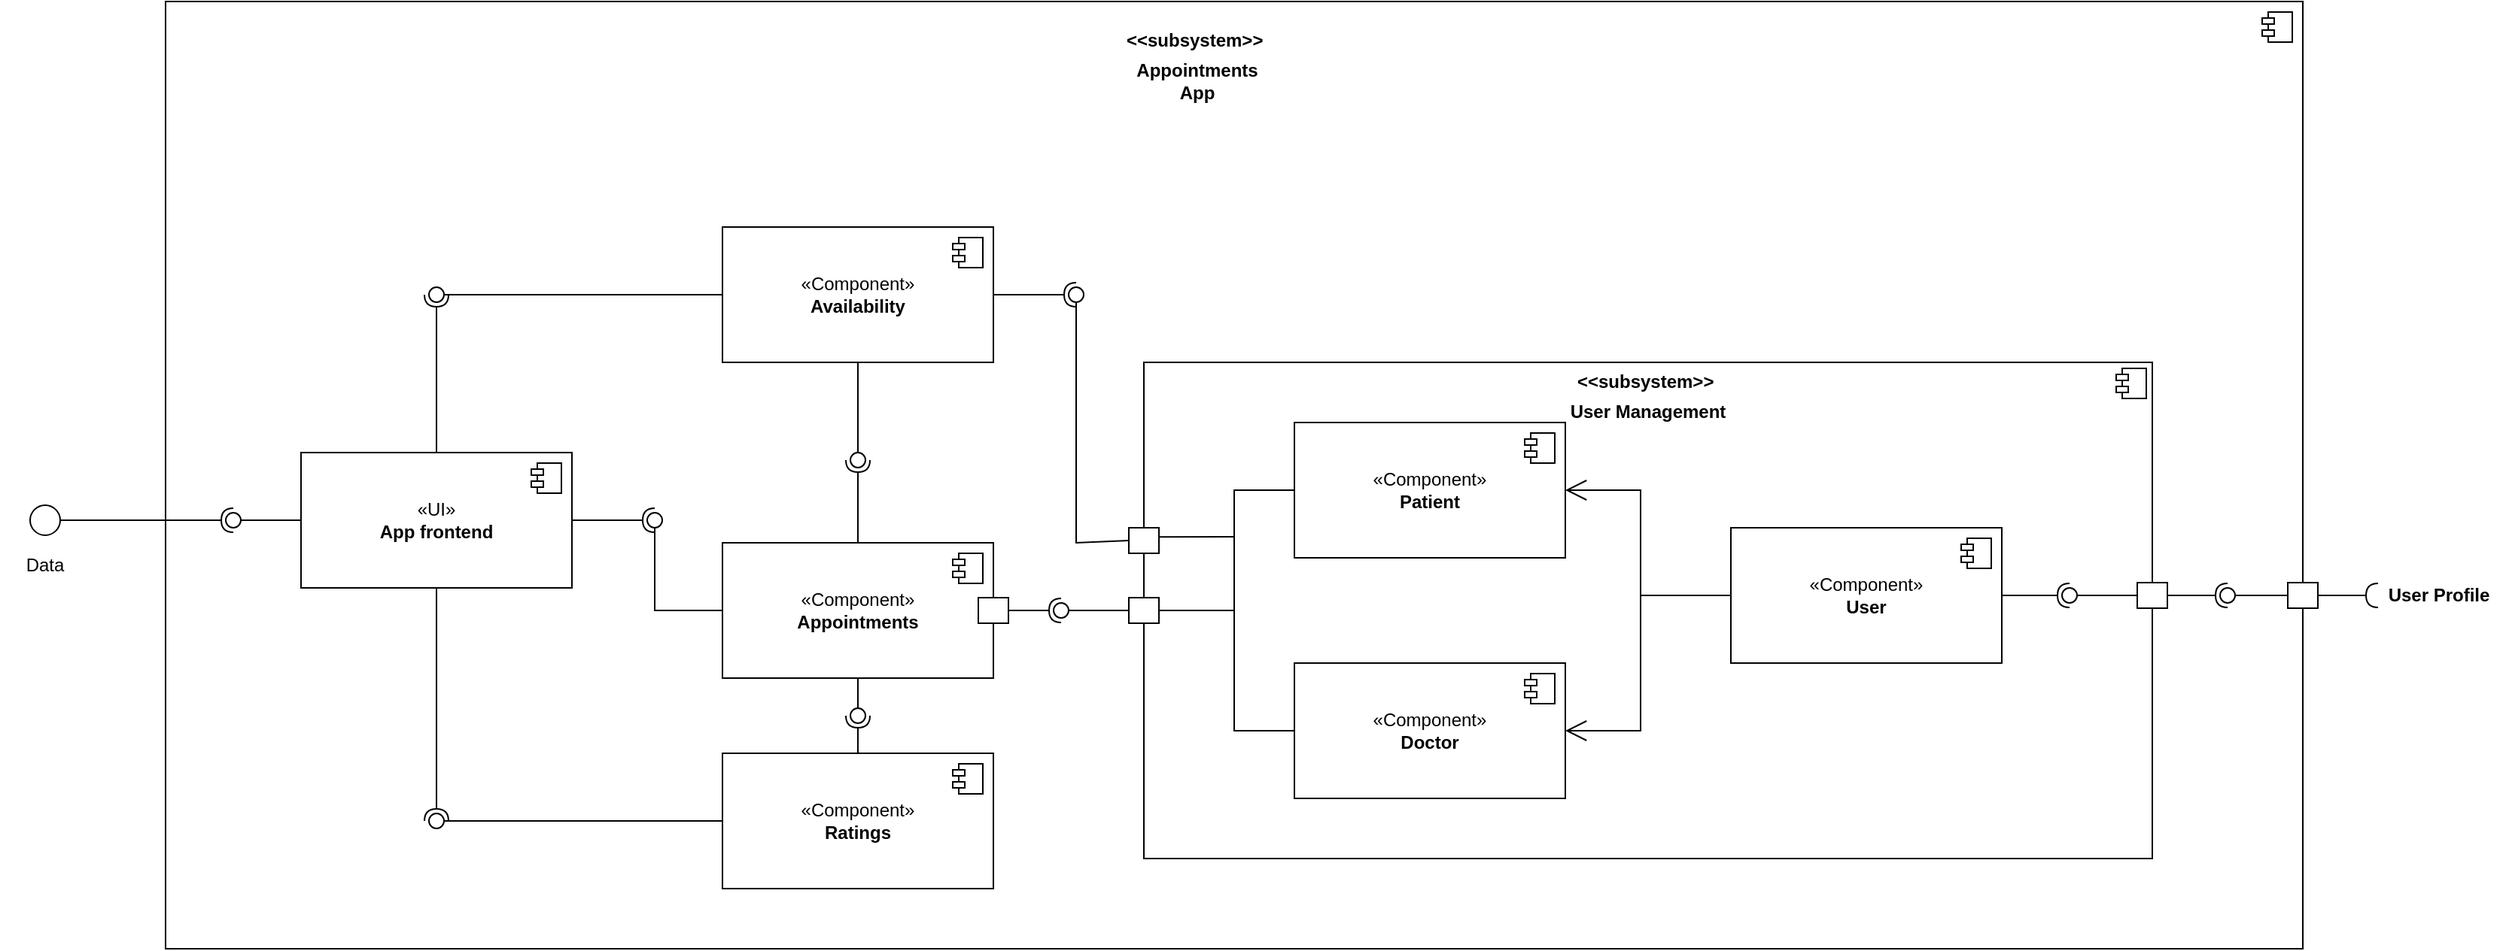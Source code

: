 <mxfile version="27.0.5">
  <diagram name="Page-1" id="4rgMZcu47bZPyOpnWGqP">
    <mxGraphModel dx="1676" dy="1753" grid="1" gridSize="10" guides="1" tooltips="1" connect="1" arrows="1" fold="1" page="1" pageScale="1" pageWidth="827" pageHeight="1169" math="0" shadow="0">
      <root>
        <mxCell id="0" />
        <mxCell id="1" parent="0" />
        <mxCell id="istF8mxj8MWislgcNOOp-47" value="" style="html=1;dropTarget=0;whiteSpace=wrap;" vertex="1" parent="1">
          <mxGeometry x="-530" y="-100" width="1420" height="630" as="geometry" />
        </mxCell>
        <mxCell id="istF8mxj8MWislgcNOOp-48" value="" style="shape=module;jettyWidth=8;jettyHeight=4;" vertex="1" parent="istF8mxj8MWislgcNOOp-47">
          <mxGeometry x="1" width="20" height="20" relative="1" as="geometry">
            <mxPoint x="-27" y="7" as="offset" />
          </mxGeometry>
        </mxCell>
        <mxCell id="istF8mxj8MWislgcNOOp-2" value="&lt;p style=&quot;margin:0px;margin-top:6px;text-align:center;&quot;&gt;&lt;b&gt;&amp;lt;&amp;lt;subsystem&amp;gt;&amp;gt;&amp;nbsp;&lt;/b&gt;&lt;/p&gt;&lt;p style=&quot;margin:0px;margin-top:6px;text-align:center;&quot;&gt;&lt;b&gt;User Management&lt;/b&gt;&lt;/p&gt;" style="align=left;overflow=fill;html=1;dropTarget=0;whiteSpace=wrap;" vertex="1" parent="1">
          <mxGeometry x="120" y="140" width="670" height="330" as="geometry" />
        </mxCell>
        <mxCell id="istF8mxj8MWislgcNOOp-3" value="" style="shape=component;jettyWidth=8;jettyHeight=4;" vertex="1" parent="istF8mxj8MWislgcNOOp-2">
          <mxGeometry x="1" width="20" height="20" relative="1" as="geometry">
            <mxPoint x="-24" y="4" as="offset" />
          </mxGeometry>
        </mxCell>
        <mxCell id="istF8mxj8MWislgcNOOp-6" value="«Component»&lt;br&gt;&lt;b&gt;User&lt;/b&gt;" style="html=1;dropTarget=0;whiteSpace=wrap;" vertex="1" parent="1">
          <mxGeometry x="510" y="250" width="180" height="90" as="geometry" />
        </mxCell>
        <mxCell id="istF8mxj8MWislgcNOOp-7" value="" style="shape=module;jettyWidth=8;jettyHeight=4;" vertex="1" parent="istF8mxj8MWislgcNOOp-6">
          <mxGeometry x="1" width="20" height="20" relative="1" as="geometry">
            <mxPoint x="-27" y="7" as="offset" />
          </mxGeometry>
        </mxCell>
        <mxCell id="istF8mxj8MWislgcNOOp-8" value="«Component»&lt;br&gt;&lt;b&gt;Doctor&lt;/b&gt;" style="html=1;dropTarget=0;whiteSpace=wrap;" vertex="1" parent="1">
          <mxGeometry x="220" y="340" width="180" height="90" as="geometry" />
        </mxCell>
        <mxCell id="istF8mxj8MWislgcNOOp-9" value="" style="shape=module;jettyWidth=8;jettyHeight=4;" vertex="1" parent="istF8mxj8MWislgcNOOp-8">
          <mxGeometry x="1" width="20" height="20" relative="1" as="geometry">
            <mxPoint x="-27" y="7" as="offset" />
          </mxGeometry>
        </mxCell>
        <mxCell id="istF8mxj8MWislgcNOOp-12" value="«Component»&lt;br&gt;&lt;b&gt;Patient&lt;/b&gt;" style="html=1;dropTarget=0;whiteSpace=wrap;" vertex="1" parent="1">
          <mxGeometry x="220" y="180" width="180" height="90" as="geometry" />
        </mxCell>
        <mxCell id="istF8mxj8MWislgcNOOp-13" value="" style="shape=module;jettyWidth=8;jettyHeight=4;" vertex="1" parent="istF8mxj8MWislgcNOOp-12">
          <mxGeometry x="1" width="20" height="20" relative="1" as="geometry">
            <mxPoint x="-27" y="7" as="offset" />
          </mxGeometry>
        </mxCell>
        <mxCell id="istF8mxj8MWislgcNOOp-14" value="" style="rounded=0;orthogonalLoop=1;jettySize=auto;html=1;endArrow=halfCircle;endFill=0;endSize=6;strokeWidth=1;sketch=0;fontSize=12;curved=1;exitX=1;exitY=0.5;exitDx=0;exitDy=0;entryX=0;entryY=0.5;entryDx=0;entryDy=0;" edge="1" target="istF8mxj8MWislgcNOOp-16" parent="1" source="istF8mxj8MWislgcNOOp-49">
          <mxGeometry relative="1" as="geometry">
            <mxPoint x="535" y="285" as="sourcePoint" />
            <mxPoint x="850" y="295" as="targetPoint" />
          </mxGeometry>
        </mxCell>
        <mxCell id="istF8mxj8MWislgcNOOp-15" value="" style="ellipse;whiteSpace=wrap;html=1;align=center;aspect=fixed;fillColor=none;strokeColor=none;resizable=0;perimeter=centerPerimeter;rotatable=0;allowArrows=0;points=[];outlineConnect=1;" vertex="1" parent="1">
          <mxGeometry x="510" y="280" width="10" height="10" as="geometry" />
        </mxCell>
        <mxCell id="istF8mxj8MWislgcNOOp-16" value="User Profile" style="text;align=center;fontStyle=1;verticalAlign=middle;spacingLeft=3;spacingRight=3;strokeColor=none;rotatable=0;points=[[0,0.5],[1,0.5]];portConstraint=eastwest;html=1;" vertex="1" parent="1">
          <mxGeometry x="940" y="282" width="80" height="26" as="geometry" />
        </mxCell>
        <mxCell id="istF8mxj8MWislgcNOOp-18" value="" style="rounded=0;whiteSpace=wrap;html=1;" vertex="1" parent="1">
          <mxGeometry x="780" y="286.5" width="20" height="17" as="geometry" />
        </mxCell>
        <mxCell id="istF8mxj8MWislgcNOOp-28" value="" style="rounded=0;orthogonalLoop=1;jettySize=auto;html=1;endArrow=halfCircle;endFill=0;endSize=6;strokeWidth=1;sketch=0;exitX=1;exitY=0.5;exitDx=0;exitDy=0;" edge="1" target="istF8mxj8MWislgcNOOp-30" parent="1" source="istF8mxj8MWislgcNOOp-6">
          <mxGeometry relative="1" as="geometry">
            <mxPoint x="740" y="285" as="sourcePoint" />
          </mxGeometry>
        </mxCell>
        <mxCell id="istF8mxj8MWislgcNOOp-29" value="" style="rounded=0;orthogonalLoop=1;jettySize=auto;html=1;endArrow=oval;endFill=0;sketch=0;sourcePerimeterSpacing=0;targetPerimeterSpacing=0;endSize=10;exitX=0;exitY=0.5;exitDx=0;exitDy=0;" edge="1" target="istF8mxj8MWislgcNOOp-30" parent="1" source="istF8mxj8MWislgcNOOp-18">
          <mxGeometry relative="1" as="geometry">
            <mxPoint x="700" y="285" as="sourcePoint" />
          </mxGeometry>
        </mxCell>
        <mxCell id="istF8mxj8MWislgcNOOp-30" value="" style="ellipse;whiteSpace=wrap;html=1;align=center;aspect=fixed;fillColor=none;strokeColor=none;resizable=0;perimeter=centerPerimeter;rotatable=0;allowArrows=0;points=[];outlineConnect=1;" vertex="1" parent="1">
          <mxGeometry x="730" y="290" width="10" height="10" as="geometry" />
        </mxCell>
        <mxCell id="istF8mxj8MWislgcNOOp-37" value="" style="endArrow=open;endFill=1;endSize=12;html=1;rounded=0;entryX=1;entryY=0.5;entryDx=0;entryDy=0;exitX=0;exitY=0.5;exitDx=0;exitDy=0;" edge="1" parent="1" source="istF8mxj8MWislgcNOOp-6" target="istF8mxj8MWislgcNOOp-12">
          <mxGeometry width="160" relative="1" as="geometry">
            <mxPoint x="420" y="280" as="sourcePoint" />
            <mxPoint x="580" y="280" as="targetPoint" />
            <Array as="points">
              <mxPoint x="450" y="295" />
              <mxPoint x="450" y="225" />
            </Array>
          </mxGeometry>
        </mxCell>
        <mxCell id="istF8mxj8MWislgcNOOp-38" value="" style="endArrow=open;endFill=1;endSize=12;html=1;rounded=0;entryX=1;entryY=0.5;entryDx=0;entryDy=0;exitX=0;exitY=0.5;exitDx=0;exitDy=0;" edge="1" parent="1" source="istF8mxj8MWislgcNOOp-6" target="istF8mxj8MWislgcNOOp-8">
          <mxGeometry width="160" relative="1" as="geometry">
            <mxPoint x="420" y="280" as="sourcePoint" />
            <mxPoint x="580" y="280" as="targetPoint" />
            <Array as="points">
              <mxPoint x="450" y="295" />
              <mxPoint x="450" y="385" />
            </Array>
          </mxGeometry>
        </mxCell>
        <mxCell id="istF8mxj8MWislgcNOOp-45" value="" style="rounded=0;orthogonalLoop=1;jettySize=auto;html=1;endArrow=halfCircle;endFill=0;endSize=6;strokeWidth=1;sketch=0;exitX=0;exitY=0.5;exitDx=0;exitDy=0;" edge="1" parent="1" source="istF8mxj8MWislgcNOOp-2" target="istF8mxj8MWislgcNOOp-44">
          <mxGeometry relative="1" as="geometry">
            <mxPoint x="120" y="305" as="sourcePoint" />
            <mxPoint x="155" y="305" as="targetPoint" />
          </mxGeometry>
        </mxCell>
        <mxCell id="istF8mxj8MWislgcNOOp-44" value="" style="rounded=0;whiteSpace=wrap;html=1;" vertex="1" parent="1">
          <mxGeometry x="110" y="296.5" width="20" height="17" as="geometry" />
        </mxCell>
        <mxCell id="istF8mxj8MWislgcNOOp-46" value="" style="endArrow=none;html=1;rounded=0;exitX=0;exitY=0.5;exitDx=0;exitDy=0;entryX=1;entryY=0.5;entryDx=0;entryDy=0;" edge="1" parent="1" source="istF8mxj8MWislgcNOOp-8" target="istF8mxj8MWislgcNOOp-44">
          <mxGeometry width="50" height="50" relative="1" as="geometry">
            <mxPoint x="420" y="330" as="sourcePoint" />
            <mxPoint x="180" y="305" as="targetPoint" />
            <Array as="points">
              <mxPoint x="180" y="385" />
              <mxPoint x="180" y="305" />
            </Array>
          </mxGeometry>
        </mxCell>
        <mxCell id="istF8mxj8MWislgcNOOp-49" value="" style="rounded=0;whiteSpace=wrap;html=1;" vertex="1" parent="1">
          <mxGeometry x="880" y="286.5" width="20" height="17" as="geometry" />
        </mxCell>
        <mxCell id="istF8mxj8MWislgcNOOp-54" value="" style="rounded=0;orthogonalLoop=1;jettySize=auto;html=1;endArrow=halfCircle;endFill=0;endSize=6;strokeWidth=1;sketch=0;exitX=1;exitY=0.5;exitDx=0;exitDy=0;" edge="1" target="istF8mxj8MWislgcNOOp-56" parent="1" source="istF8mxj8MWislgcNOOp-18">
          <mxGeometry relative="1" as="geometry">
            <mxPoint x="860" y="295" as="sourcePoint" />
          </mxGeometry>
        </mxCell>
        <mxCell id="istF8mxj8MWislgcNOOp-55" value="" style="rounded=0;orthogonalLoop=1;jettySize=auto;html=1;endArrow=oval;endFill=0;sketch=0;sourcePerimeterSpacing=0;targetPerimeterSpacing=0;endSize=10;exitX=0;exitY=0.5;exitDx=0;exitDy=0;" edge="1" target="istF8mxj8MWislgcNOOp-56" parent="1" source="istF8mxj8MWislgcNOOp-49">
          <mxGeometry relative="1" as="geometry">
            <mxPoint x="820" y="295" as="sourcePoint" />
          </mxGeometry>
        </mxCell>
        <mxCell id="istF8mxj8MWislgcNOOp-56" value="" style="ellipse;whiteSpace=wrap;html=1;align=center;aspect=fixed;fillColor=none;strokeColor=none;resizable=0;perimeter=centerPerimeter;rotatable=0;allowArrows=0;points=[];outlineConnect=1;" vertex="1" parent="1">
          <mxGeometry x="835" y="290" width="10" height="10" as="geometry" />
        </mxCell>
        <mxCell id="istF8mxj8MWislgcNOOp-57" value="" style="rounded=0;orthogonalLoop=1;jettySize=auto;html=1;endArrow=halfCircle;endFill=0;endSize=6;strokeWidth=1;sketch=0;exitX=1;exitY=0.5;exitDx=0;exitDy=0;" edge="1" target="istF8mxj8MWislgcNOOp-59" parent="1" source="istF8mxj8MWislgcNOOp-62">
          <mxGeometry relative="1" as="geometry">
            <mxPoint x="20" y="305" as="sourcePoint" />
          </mxGeometry>
        </mxCell>
        <mxCell id="istF8mxj8MWislgcNOOp-58" value="" style="rounded=0;orthogonalLoop=1;jettySize=auto;html=1;endArrow=oval;endFill=0;sketch=0;sourcePerimeterSpacing=0;targetPerimeterSpacing=0;endSize=10;exitX=0;exitY=0.5;exitDx=0;exitDy=0;" edge="1" target="istF8mxj8MWislgcNOOp-59" parent="1" source="istF8mxj8MWislgcNOOp-44">
          <mxGeometry relative="1" as="geometry">
            <mxPoint x="-110" y="295" as="sourcePoint" />
          </mxGeometry>
        </mxCell>
        <mxCell id="istF8mxj8MWislgcNOOp-59" value="" style="ellipse;whiteSpace=wrap;html=1;align=center;aspect=fixed;fillColor=none;strokeColor=none;resizable=0;perimeter=centerPerimeter;rotatable=0;allowArrows=0;points=[];outlineConnect=1;" vertex="1" parent="1">
          <mxGeometry x="60" y="300" width="10" height="10" as="geometry" />
        </mxCell>
        <mxCell id="istF8mxj8MWislgcNOOp-60" value="«Component»&lt;br&gt;&lt;b&gt;Appointments&lt;/b&gt;" style="html=1;dropTarget=0;whiteSpace=wrap;" vertex="1" parent="1">
          <mxGeometry x="-160" y="260" width="180" height="90" as="geometry" />
        </mxCell>
        <mxCell id="istF8mxj8MWislgcNOOp-61" value="" style="shape=module;jettyWidth=8;jettyHeight=4;" vertex="1" parent="istF8mxj8MWislgcNOOp-60">
          <mxGeometry x="1" width="20" height="20" relative="1" as="geometry">
            <mxPoint x="-27" y="7" as="offset" />
          </mxGeometry>
        </mxCell>
        <mxCell id="istF8mxj8MWislgcNOOp-63" value="" style="rounded=0;orthogonalLoop=1;jettySize=auto;html=1;endArrow=halfCircle;endFill=0;endSize=6;strokeWidth=1;sketch=0;exitX=1;exitY=0.5;exitDx=0;exitDy=0;" edge="1" parent="1" source="istF8mxj8MWislgcNOOp-60" target="istF8mxj8MWislgcNOOp-62">
          <mxGeometry relative="1" as="geometry">
            <mxPoint x="20" y="305" as="sourcePoint" />
            <mxPoint x="65" y="305" as="targetPoint" />
          </mxGeometry>
        </mxCell>
        <mxCell id="istF8mxj8MWislgcNOOp-62" value="" style="rounded=0;whiteSpace=wrap;html=1;" vertex="1" parent="1">
          <mxGeometry x="10" y="296.5" width="20" height="17" as="geometry" />
        </mxCell>
        <mxCell id="istF8mxj8MWislgcNOOp-64" value="&lt;p style=&quot;font-weight: 400; white-space: normal; margin: 6px 0px 0px;&quot;&gt;&lt;b&gt;&amp;lt;&amp;lt;subsystem&amp;gt;&amp;gt;&amp;nbsp;&lt;/b&gt;&lt;/p&gt;&lt;p style=&quot;white-space: normal; margin: 6px 0px 0px;&quot;&gt;Appointments App&lt;/p&gt;" style="text;align=center;fontStyle=1;verticalAlign=middle;spacingLeft=3;spacingRight=3;strokeColor=none;rotatable=0;points=[[0,0.5],[1,0.5]];portConstraint=eastwest;html=1;" vertex="1" parent="1">
          <mxGeometry x="60" y="-80" width="190" height="40" as="geometry" />
        </mxCell>
        <mxCell id="istF8mxj8MWislgcNOOp-65" value="«Component»&lt;br&gt;&lt;b&gt;Availability&lt;/b&gt;" style="html=1;dropTarget=0;whiteSpace=wrap;" vertex="1" parent="1">
          <mxGeometry x="-160" y="50" width="180" height="90" as="geometry" />
        </mxCell>
        <mxCell id="istF8mxj8MWislgcNOOp-66" value="" style="shape=module;jettyWidth=8;jettyHeight=4;" vertex="1" parent="istF8mxj8MWislgcNOOp-65">
          <mxGeometry x="1" width="20" height="20" relative="1" as="geometry">
            <mxPoint x="-27" y="7" as="offset" />
          </mxGeometry>
        </mxCell>
        <mxCell id="istF8mxj8MWislgcNOOp-68" value="" style="rounded=0;orthogonalLoop=1;jettySize=auto;html=1;endArrow=halfCircle;endFill=0;endSize=6;strokeWidth=1;sketch=0;exitX=0.5;exitY=0;exitDx=0;exitDy=0;" edge="1" target="istF8mxj8MWislgcNOOp-70" parent="1" source="istF8mxj8MWislgcNOOp-60">
          <mxGeometry relative="1" as="geometry">
            <mxPoint x="30" y="215" as="sourcePoint" />
          </mxGeometry>
        </mxCell>
        <mxCell id="istF8mxj8MWislgcNOOp-69" value="" style="rounded=0;orthogonalLoop=1;jettySize=auto;html=1;endArrow=oval;endFill=0;sketch=0;sourcePerimeterSpacing=0;targetPerimeterSpacing=0;endSize=10;exitX=0.5;exitY=1;exitDx=0;exitDy=0;" edge="1" target="istF8mxj8MWislgcNOOp-70" parent="1" source="istF8mxj8MWislgcNOOp-65">
          <mxGeometry relative="1" as="geometry">
            <mxPoint x="-10" y="215" as="sourcePoint" />
          </mxGeometry>
        </mxCell>
        <mxCell id="istF8mxj8MWislgcNOOp-70" value="" style="ellipse;whiteSpace=wrap;html=1;align=center;aspect=fixed;fillColor=none;strokeColor=none;resizable=0;perimeter=centerPerimeter;rotatable=0;allowArrows=0;points=[];outlineConnect=1;" vertex="1" parent="1">
          <mxGeometry x="-75" y="200" width="10" height="10" as="geometry" />
        </mxCell>
        <mxCell id="istF8mxj8MWislgcNOOp-71" value="" style="endArrow=none;html=1;rounded=0;entryX=0;entryY=0.5;entryDx=0;entryDy=0;exitX=1;exitY=0.5;exitDx=0;exitDy=0;" edge="1" parent="1" source="istF8mxj8MWislgcNOOp-44" target="istF8mxj8MWislgcNOOp-12">
          <mxGeometry width="50" height="50" relative="1" as="geometry">
            <mxPoint x="40" y="260" as="sourcePoint" />
            <mxPoint x="90" y="210" as="targetPoint" />
            <Array as="points">
              <mxPoint x="180" y="305" />
              <mxPoint x="180" y="225" />
            </Array>
          </mxGeometry>
        </mxCell>
        <mxCell id="istF8mxj8MWislgcNOOp-72" value="" style="endArrow=none;html=1;rounded=0;exitX=-0.001;exitY=0.36;exitDx=0;exitDy=0;exitPerimeter=0;" edge="1" parent="1" source="istF8mxj8MWislgcNOOp-73">
          <mxGeometry width="50" height="50" relative="1" as="geometry">
            <mxPoint x="110" y="280" as="sourcePoint" />
            <mxPoint x="180" y="256" as="targetPoint" />
          </mxGeometry>
        </mxCell>
        <mxCell id="istF8mxj8MWislgcNOOp-74" value="" style="endArrow=none;html=1;rounded=0;exitX=-0.001;exitY=0.36;exitDx=0;exitDy=0;exitPerimeter=0;" edge="1" parent="1" source="istF8mxj8MWislgcNOOp-2" target="istF8mxj8MWislgcNOOp-73">
          <mxGeometry width="50" height="50" relative="1" as="geometry">
            <mxPoint x="119" y="259" as="sourcePoint" />
            <mxPoint x="180" y="260" as="targetPoint" />
          </mxGeometry>
        </mxCell>
        <mxCell id="istF8mxj8MWislgcNOOp-73" value="" style="rounded=0;whiteSpace=wrap;html=1;" vertex="1" parent="1">
          <mxGeometry x="110" y="250" width="20" height="17" as="geometry" />
        </mxCell>
        <mxCell id="istF8mxj8MWislgcNOOp-75" value="" style="rounded=0;orthogonalLoop=1;jettySize=auto;html=1;endArrow=halfCircle;endFill=0;endSize=6;strokeWidth=1;sketch=0;exitX=1;exitY=0.5;exitDx=0;exitDy=0;" edge="1" target="istF8mxj8MWislgcNOOp-77" parent="1" source="istF8mxj8MWislgcNOOp-65">
          <mxGeometry relative="1" as="geometry">
            <mxPoint x="170" y="295" as="sourcePoint" />
          </mxGeometry>
        </mxCell>
        <mxCell id="istF8mxj8MWislgcNOOp-76" value="" style="rounded=0;orthogonalLoop=1;jettySize=auto;html=1;endArrow=oval;endFill=0;sketch=0;sourcePerimeterSpacing=0;targetPerimeterSpacing=0;endSize=10;exitX=0;exitY=0.5;exitDx=0;exitDy=0;" edge="1" target="istF8mxj8MWislgcNOOp-77" parent="1" source="istF8mxj8MWislgcNOOp-73">
          <mxGeometry relative="1" as="geometry">
            <mxPoint x="130" y="295" as="sourcePoint" />
            <Array as="points">
              <mxPoint x="75" y="260" />
            </Array>
          </mxGeometry>
        </mxCell>
        <mxCell id="istF8mxj8MWislgcNOOp-77" value="" style="ellipse;whiteSpace=wrap;html=1;align=center;aspect=fixed;fillColor=none;strokeColor=none;resizable=0;perimeter=centerPerimeter;rotatable=0;allowArrows=0;points=[];outlineConnect=1;" vertex="1" parent="1">
          <mxGeometry x="70" y="90" width="10" height="10" as="geometry" />
        </mxCell>
        <mxCell id="istF8mxj8MWislgcNOOp-78" value="«Component»&lt;br&gt;&lt;b&gt;Ratings&lt;/b&gt;" style="html=1;dropTarget=0;whiteSpace=wrap;" vertex="1" parent="1">
          <mxGeometry x="-160" y="400" width="180" height="90" as="geometry" />
        </mxCell>
        <mxCell id="istF8mxj8MWislgcNOOp-79" value="" style="shape=module;jettyWidth=8;jettyHeight=4;" vertex="1" parent="istF8mxj8MWislgcNOOp-78">
          <mxGeometry x="1" width="20" height="20" relative="1" as="geometry">
            <mxPoint x="-27" y="7" as="offset" />
          </mxGeometry>
        </mxCell>
        <mxCell id="istF8mxj8MWislgcNOOp-80" value="" style="rounded=0;orthogonalLoop=1;jettySize=auto;html=1;endArrow=halfCircle;endFill=0;endSize=6;strokeWidth=1;sketch=0;exitX=0.5;exitY=0;exitDx=0;exitDy=0;" edge="1" target="istF8mxj8MWislgcNOOp-82" parent="1" source="istF8mxj8MWislgcNOOp-78">
          <mxGeometry relative="1" as="geometry">
            <mxPoint x="60" y="265" as="sourcePoint" />
          </mxGeometry>
        </mxCell>
        <mxCell id="istF8mxj8MWislgcNOOp-81" value="" style="rounded=0;orthogonalLoop=1;jettySize=auto;html=1;endArrow=oval;endFill=0;sketch=0;sourcePerimeterSpacing=0;targetPerimeterSpacing=0;endSize=10;exitX=0.5;exitY=1;exitDx=0;exitDy=0;" edge="1" target="istF8mxj8MWislgcNOOp-82" parent="1" source="istF8mxj8MWislgcNOOp-60">
          <mxGeometry relative="1" as="geometry">
            <mxPoint x="20" y="265" as="sourcePoint" />
          </mxGeometry>
        </mxCell>
        <mxCell id="istF8mxj8MWislgcNOOp-82" value="" style="ellipse;whiteSpace=wrap;html=1;align=center;aspect=fixed;fillColor=none;strokeColor=none;resizable=0;perimeter=centerPerimeter;rotatable=0;allowArrows=0;points=[];outlineConnect=1;" vertex="1" parent="1">
          <mxGeometry x="-75" y="370" width="10" height="10" as="geometry" />
        </mxCell>
        <mxCell id="istF8mxj8MWislgcNOOp-83" value="«UI»&lt;br&gt;&lt;b&gt;App frontend&lt;/b&gt;" style="html=1;dropTarget=0;whiteSpace=wrap;" vertex="1" parent="1">
          <mxGeometry x="-440" y="200" width="180" height="90" as="geometry" />
        </mxCell>
        <mxCell id="istF8mxj8MWislgcNOOp-84" value="" style="shape=module;jettyWidth=8;jettyHeight=4;" vertex="1" parent="istF8mxj8MWislgcNOOp-83">
          <mxGeometry x="1" width="20" height="20" relative="1" as="geometry">
            <mxPoint x="-27" y="7" as="offset" />
          </mxGeometry>
        </mxCell>
        <mxCell id="istF8mxj8MWislgcNOOp-85" value="" style="rounded=0;orthogonalLoop=1;jettySize=auto;html=1;endArrow=halfCircle;endFill=0;endSize=6;strokeWidth=1;sketch=0;exitX=0.5;exitY=0;exitDx=0;exitDy=0;" edge="1" target="istF8mxj8MWislgcNOOp-87" parent="1" source="istF8mxj8MWislgcNOOp-83">
          <mxGeometry relative="1" as="geometry">
            <mxPoint x="-80" y="265" as="sourcePoint" />
          </mxGeometry>
        </mxCell>
        <mxCell id="istF8mxj8MWislgcNOOp-86" value="" style="rounded=0;orthogonalLoop=1;jettySize=auto;html=1;endArrow=oval;endFill=0;sketch=0;sourcePerimeterSpacing=0;targetPerimeterSpacing=0;endSize=10;exitX=0;exitY=0.5;exitDx=0;exitDy=0;" edge="1" target="istF8mxj8MWislgcNOOp-87" parent="1" source="istF8mxj8MWislgcNOOp-65">
          <mxGeometry relative="1" as="geometry">
            <mxPoint x="-120" y="265" as="sourcePoint" />
          </mxGeometry>
        </mxCell>
        <mxCell id="istF8mxj8MWislgcNOOp-87" value="" style="ellipse;whiteSpace=wrap;html=1;align=center;aspect=fixed;fillColor=none;strokeColor=none;resizable=0;perimeter=centerPerimeter;rotatable=0;allowArrows=0;points=[];outlineConnect=1;" vertex="1" parent="1">
          <mxGeometry x="-355" y="90" width="10" height="10" as="geometry" />
        </mxCell>
        <mxCell id="istF8mxj8MWislgcNOOp-88" value="" style="rounded=0;orthogonalLoop=1;jettySize=auto;html=1;endArrow=halfCircle;endFill=0;endSize=6;strokeWidth=1;sketch=0;exitX=1;exitY=0.5;exitDx=0;exitDy=0;" edge="1" target="istF8mxj8MWislgcNOOp-90" parent="1" source="istF8mxj8MWislgcNOOp-83">
          <mxGeometry relative="1" as="geometry">
            <mxPoint x="-60" y="305" as="sourcePoint" />
          </mxGeometry>
        </mxCell>
        <mxCell id="istF8mxj8MWislgcNOOp-89" value="" style="rounded=0;orthogonalLoop=1;jettySize=auto;html=1;endArrow=oval;endFill=0;sketch=0;sourcePerimeterSpacing=0;targetPerimeterSpacing=0;endSize=10;exitX=0;exitY=0.5;exitDx=0;exitDy=0;" edge="1" target="istF8mxj8MWislgcNOOp-90" parent="1" source="istF8mxj8MWislgcNOOp-60">
          <mxGeometry relative="1" as="geometry">
            <mxPoint x="-100" y="305" as="sourcePoint" />
            <Array as="points">
              <mxPoint x="-205" y="305" />
            </Array>
          </mxGeometry>
        </mxCell>
        <mxCell id="istF8mxj8MWislgcNOOp-90" value="" style="ellipse;whiteSpace=wrap;html=1;align=center;aspect=fixed;fillColor=none;strokeColor=none;resizable=0;perimeter=centerPerimeter;rotatable=0;allowArrows=0;points=[];outlineConnect=1;" vertex="1" parent="1">
          <mxGeometry x="-210" y="240" width="10" height="10" as="geometry" />
        </mxCell>
        <mxCell id="istF8mxj8MWislgcNOOp-91" value="" style="rounded=0;orthogonalLoop=1;jettySize=auto;html=1;endArrow=halfCircle;endFill=0;endSize=6;strokeWidth=1;sketch=0;exitX=0.5;exitY=1;exitDx=0;exitDy=0;" edge="1" target="istF8mxj8MWislgcNOOp-93" parent="1" source="istF8mxj8MWislgcNOOp-83">
          <mxGeometry relative="1" as="geometry">
            <mxPoint x="-60" y="305" as="sourcePoint" />
          </mxGeometry>
        </mxCell>
        <mxCell id="istF8mxj8MWislgcNOOp-92" value="" style="rounded=0;orthogonalLoop=1;jettySize=auto;html=1;endArrow=oval;endFill=0;sketch=0;sourcePerimeterSpacing=0;targetPerimeterSpacing=0;endSize=10;exitX=0;exitY=0.5;exitDx=0;exitDy=0;" edge="1" target="istF8mxj8MWislgcNOOp-93" parent="1" source="istF8mxj8MWislgcNOOp-78">
          <mxGeometry relative="1" as="geometry">
            <mxPoint x="-100" y="305" as="sourcePoint" />
          </mxGeometry>
        </mxCell>
        <mxCell id="istF8mxj8MWislgcNOOp-93" value="" style="ellipse;whiteSpace=wrap;html=1;align=center;aspect=fixed;fillColor=none;strokeColor=none;resizable=0;perimeter=centerPerimeter;rotatable=0;allowArrows=0;points=[];outlineConnect=1;" vertex="1" parent="1">
          <mxGeometry x="-355" y="440" width="10" height="10" as="geometry" />
        </mxCell>
        <mxCell id="istF8mxj8MWislgcNOOp-94" value="" style="rounded=0;orthogonalLoop=1;jettySize=auto;html=1;endArrow=halfCircle;endFill=0;endSize=6;strokeWidth=1;sketch=0;" edge="1" target="istF8mxj8MWislgcNOOp-96" parent="1">
          <mxGeometry relative="1" as="geometry">
            <mxPoint x="-600" y="245" as="sourcePoint" />
          </mxGeometry>
        </mxCell>
        <mxCell id="istF8mxj8MWislgcNOOp-95" value="" style="rounded=0;orthogonalLoop=1;jettySize=auto;html=1;endArrow=oval;endFill=0;sketch=0;sourcePerimeterSpacing=0;targetPerimeterSpacing=0;endSize=10;exitX=0;exitY=0.5;exitDx=0;exitDy=0;" edge="1" target="istF8mxj8MWislgcNOOp-96" parent="1" source="istF8mxj8MWislgcNOOp-83">
          <mxGeometry relative="1" as="geometry">
            <mxPoint x="-360" y="245" as="sourcePoint" />
          </mxGeometry>
        </mxCell>
        <mxCell id="istF8mxj8MWislgcNOOp-96" value="" style="ellipse;whiteSpace=wrap;html=1;align=center;aspect=fixed;fillColor=none;strokeColor=none;resizable=0;perimeter=centerPerimeter;rotatable=0;allowArrows=0;points=[];outlineConnect=1;" vertex="1" parent="1">
          <mxGeometry x="-490" y="240" width="10" height="10" as="geometry" />
        </mxCell>
        <mxCell id="istF8mxj8MWislgcNOOp-97" value="" style="ellipse;whiteSpace=wrap;html=1;aspect=fixed;" vertex="1" parent="1">
          <mxGeometry x="-620" y="235" width="20" height="20" as="geometry" />
        </mxCell>
        <mxCell id="istF8mxj8MWislgcNOOp-99" value="Data" style="text;html=1;align=center;verticalAlign=middle;whiteSpace=wrap;rounded=0;" vertex="1" parent="1">
          <mxGeometry x="-640" y="260" width="60" height="30" as="geometry" />
        </mxCell>
      </root>
    </mxGraphModel>
  </diagram>
</mxfile>
